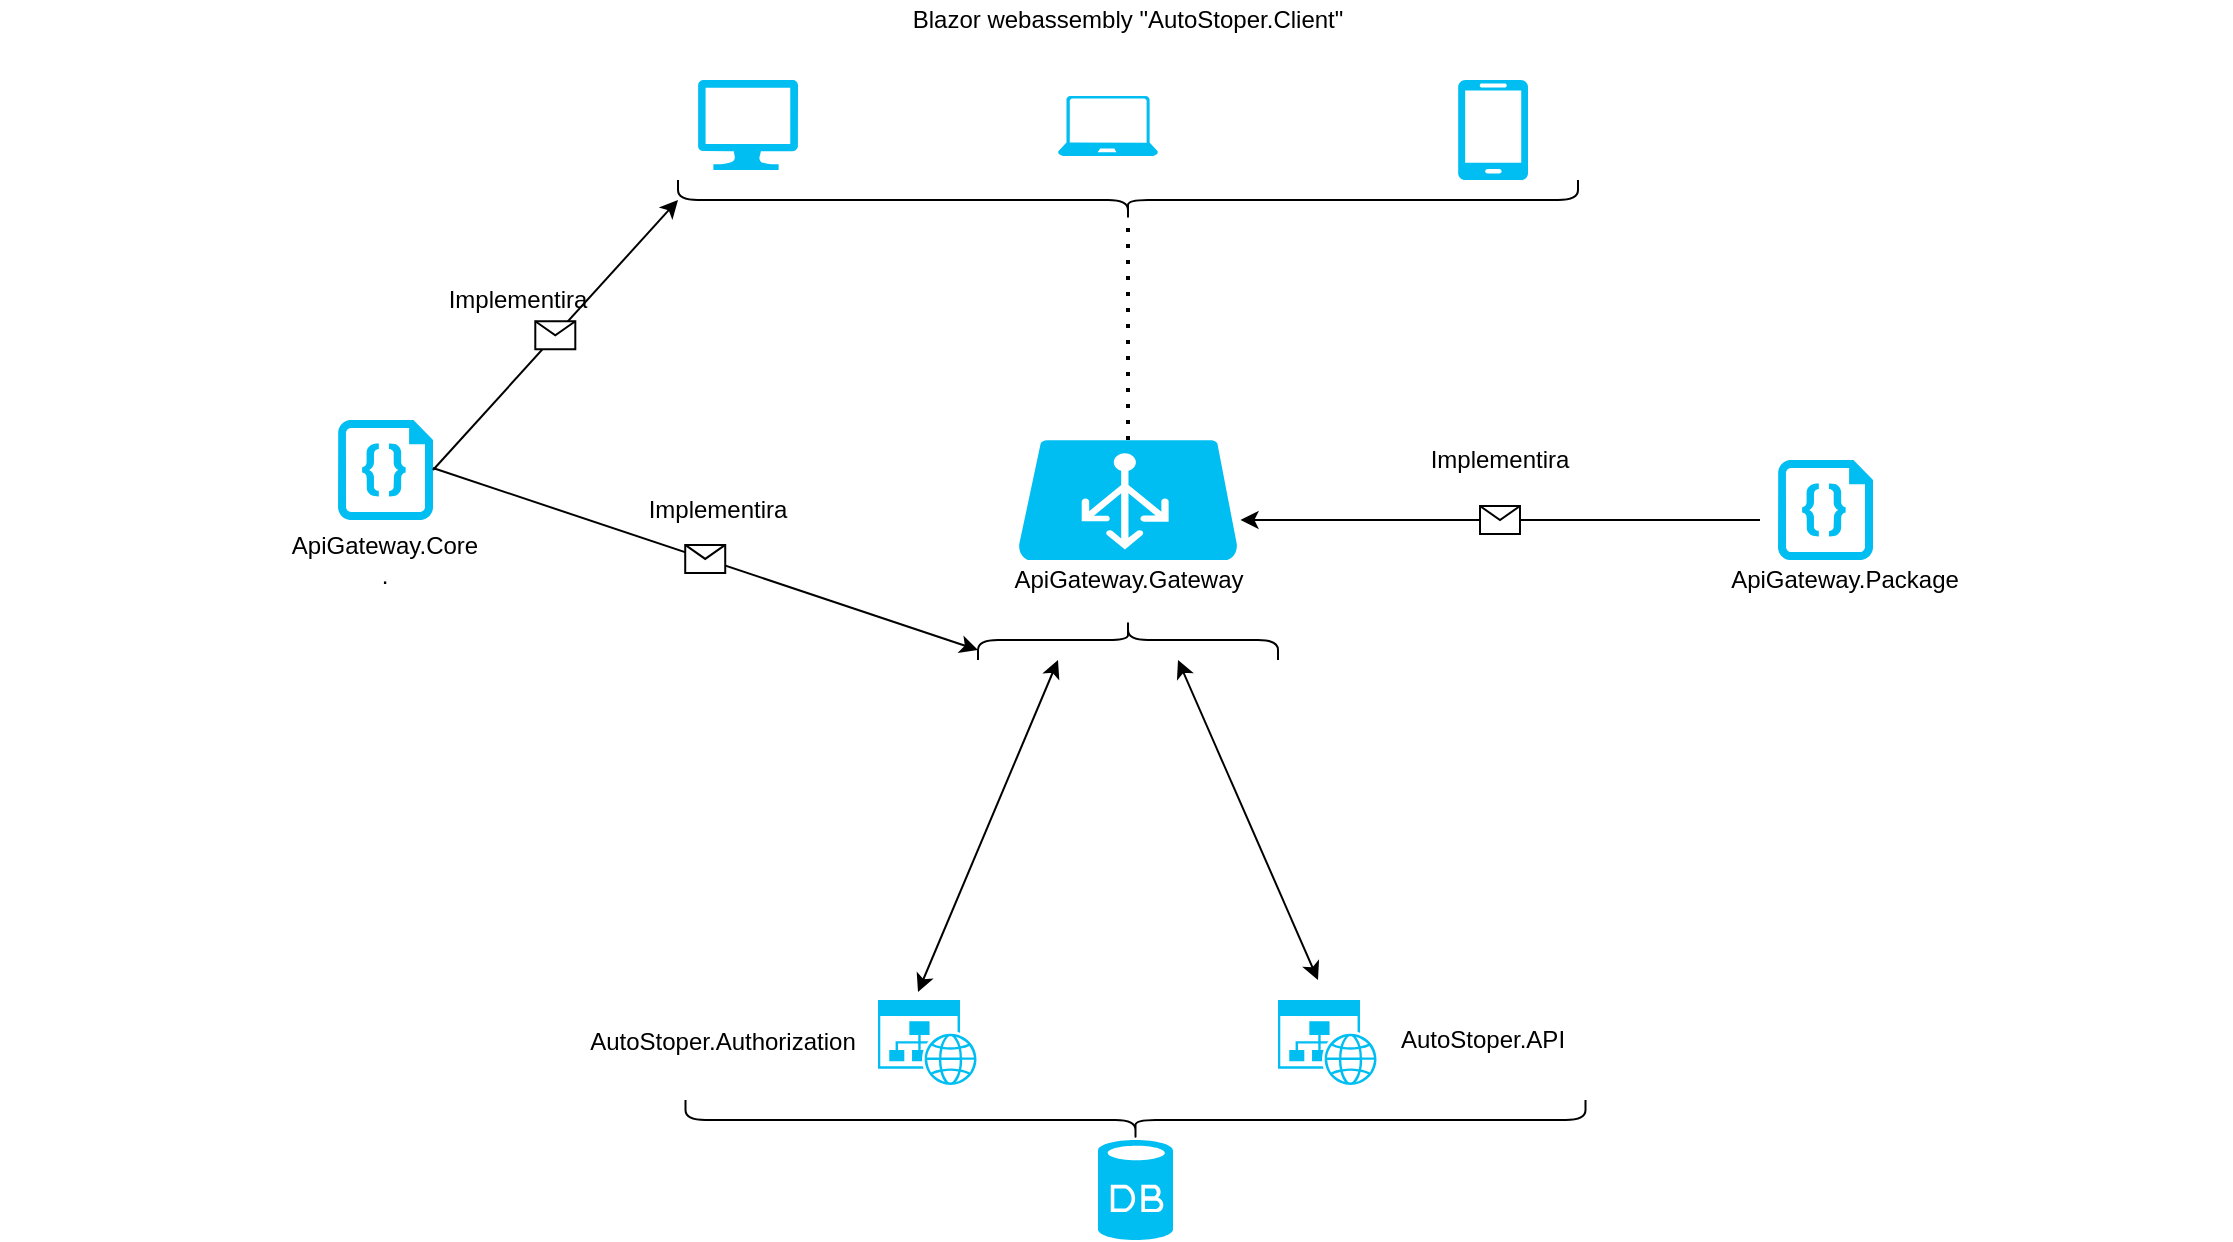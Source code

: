 <mxfile version="14.7.6" type="device"><diagram id="7gcUSTIZ7YSJ5vT40chW" name="Page-1"><mxGraphModel dx="1422" dy="762" grid="1" gridSize="10" guides="1" tooltips="1" connect="1" arrows="1" fold="1" page="1" pageScale="1" pageWidth="1169" pageHeight="827" math="0" shadow="0"><root><mxCell id="0"/><mxCell id="1" parent="0"/><mxCell id="344xUmXYEMaR0IBjauL_-1" value="" style="verticalLabelPosition=bottom;html=1;verticalAlign=top;align=center;strokeColor=none;fillColor=#00BEF2;shape=mxgraph.azure.computer;pointerEvents=1;" vertex="1" parent="1"><mxGeometry x="390" y="100" width="50" height="45" as="geometry"/></mxCell><mxCell id="344xUmXYEMaR0IBjauL_-2" value="" style="verticalLabelPosition=bottom;html=1;verticalAlign=top;align=center;strokeColor=none;fillColor=#00BEF2;shape=mxgraph.azure.laptop;pointerEvents=1;" vertex="1" parent="1"><mxGeometry x="570" y="108" width="50" height="30" as="geometry"/></mxCell><mxCell id="344xUmXYEMaR0IBjauL_-3" value="" style="verticalLabelPosition=bottom;html=1;verticalAlign=top;align=center;strokeColor=none;fillColor=#00BEF2;shape=mxgraph.azure.mobile;pointerEvents=1;" vertex="1" parent="1"><mxGeometry x="770" y="100" width="35" height="50" as="geometry"/></mxCell><mxCell id="344xUmXYEMaR0IBjauL_-4" value="" style="shape=curlyBracket;whiteSpace=wrap;html=1;rounded=1;direction=north;" vertex="1" parent="1"><mxGeometry x="380" y="150" width="450" height="20" as="geometry"/></mxCell><mxCell id="344xUmXYEMaR0IBjauL_-5" value="Blazor webassembly &quot;AutoStoper.Client&quot;" style="text;html=1;strokeColor=none;fillColor=none;align=center;verticalAlign=middle;whiteSpace=wrap;rounded=0;" vertex="1" parent="1"><mxGeometry x="390" y="60" width="430" height="20" as="geometry"/></mxCell><mxCell id="344xUmXYEMaR0IBjauL_-7" value="" style="endArrow=none;dashed=1;html=1;dashPattern=1 3;strokeWidth=2;entryX=0.1;entryY=0.5;entryDx=0;entryDy=0;entryPerimeter=0;" edge="1" parent="1" target="344xUmXYEMaR0IBjauL_-4"><mxGeometry width="50" height="50" relative="1" as="geometry"><mxPoint x="605" y="280" as="sourcePoint"/><mxPoint x="610" y="160" as="targetPoint"/></mxGeometry></mxCell><mxCell id="344xUmXYEMaR0IBjauL_-8" value="" style="verticalLabelPosition=bottom;html=1;verticalAlign=top;align=center;strokeColor=none;fillColor=#00BEF2;shape=mxgraph.azure.code_file;pointerEvents=1;" vertex="1" parent="1"><mxGeometry x="210" y="270" width="47.5" height="50" as="geometry"/></mxCell><mxCell id="344xUmXYEMaR0IBjauL_-9" value="" style="verticalLabelPosition=bottom;html=1;verticalAlign=top;align=center;strokeColor=none;fillColor=#00BEF2;shape=mxgraph.azure.code_file;pointerEvents=1;" vertex="1" parent="1"><mxGeometry x="930" y="290" width="47.5" height="50" as="geometry"/></mxCell><mxCell id="344xUmXYEMaR0IBjauL_-11" value="" style="verticalLabelPosition=bottom;html=1;verticalAlign=top;align=center;strokeColor=none;fillColor=#00BEF2;shape=mxgraph.azure.azure_load_balancer;" vertex="1" parent="1"><mxGeometry x="550" y="280" width="110" height="60" as="geometry"/></mxCell><mxCell id="344xUmXYEMaR0IBjauL_-12" value="ApiGateway.Gateway" style="text;html=1;strokeColor=none;fillColor=none;align=center;verticalAlign=middle;whiteSpace=wrap;rounded=0;" vertex="1" parent="1"><mxGeometry x="412.5" y="340" width="385" height="20" as="geometry"/></mxCell><mxCell id="344xUmXYEMaR0IBjauL_-15" value="ApiGateway.Package" style="text;html=1;strokeColor=none;fillColor=none;align=center;verticalAlign=middle;whiteSpace=wrap;rounded=0;" vertex="1" parent="1"><mxGeometry x="771.25" y="340" width="385" height="20" as="geometry"/></mxCell><mxCell id="344xUmXYEMaR0IBjauL_-16" value="ApiGateway.Core&lt;br&gt;." style="text;html=1;strokeColor=none;fillColor=none;align=center;verticalAlign=middle;whiteSpace=wrap;rounded=0;" vertex="1" parent="1"><mxGeometry x="41.25" y="330" width="385" height="20" as="geometry"/></mxCell><mxCell id="344xUmXYEMaR0IBjauL_-17" value="" style="endArrow=classic;html=1;exitX=1;exitY=0.5;exitDx=0;exitDy=0;exitPerimeter=0;entryX=0.5;entryY=0;entryDx=0;entryDy=0;" edge="1" parent="1" source="344xUmXYEMaR0IBjauL_-8" target="344xUmXYEMaR0IBjauL_-4"><mxGeometry relative="1" as="geometry"><mxPoint x="530" y="380" as="sourcePoint"/><mxPoint x="630" y="380" as="targetPoint"/></mxGeometry></mxCell><mxCell id="344xUmXYEMaR0IBjauL_-18" value="" style="shape=message;html=1;outlineConnect=0;" vertex="1" parent="344xUmXYEMaR0IBjauL_-17"><mxGeometry width="20" height="14" relative="1" as="geometry"><mxPoint x="-10" y="-7" as="offset"/></mxGeometry></mxCell><mxCell id="344xUmXYEMaR0IBjauL_-19" value="Implementira&lt;br&gt;" style="text;html=1;strokeColor=none;fillColor=none;align=center;verticalAlign=middle;whiteSpace=wrap;rounded=0;" vertex="1" parent="1"><mxGeometry x="280" y="200" width="40" height="20" as="geometry"/></mxCell><mxCell id="344xUmXYEMaR0IBjauL_-21" value="" style="endArrow=classic;html=1;" edge="1" parent="1"><mxGeometry relative="1" as="geometry"><mxPoint x="921" y="320" as="sourcePoint"/><mxPoint x="661.25" y="320" as="targetPoint"/></mxGeometry></mxCell><mxCell id="344xUmXYEMaR0IBjauL_-22" value="" style="shape=message;html=1;outlineConnect=0;" vertex="1" parent="344xUmXYEMaR0IBjauL_-21"><mxGeometry width="20" height="14" relative="1" as="geometry"><mxPoint x="-10" y="-7" as="offset"/></mxGeometry></mxCell><mxCell id="344xUmXYEMaR0IBjauL_-23" value="Implementira&lt;br&gt;" style="text;html=1;strokeColor=none;fillColor=none;align=center;verticalAlign=middle;whiteSpace=wrap;rounded=0;" vertex="1" parent="1"><mxGeometry x="771.25" y="280" width="40" height="20" as="geometry"/></mxCell><mxCell id="344xUmXYEMaR0IBjauL_-24" value="" style="endArrow=classic;startArrow=classic;html=1;" edge="1" parent="1"><mxGeometry width="50" height="50" relative="1" as="geometry"><mxPoint x="500" y="556" as="sourcePoint"/><mxPoint x="570" y="390" as="targetPoint"/></mxGeometry></mxCell><mxCell id="344xUmXYEMaR0IBjauL_-25" value="" style="endArrow=classic;startArrow=classic;html=1;" edge="1" parent="1"><mxGeometry width="50" height="50" relative="1" as="geometry"><mxPoint x="700" y="550" as="sourcePoint"/><mxPoint x="630" y="390" as="targetPoint"/></mxGeometry></mxCell><mxCell id="344xUmXYEMaR0IBjauL_-26" value="" style="endArrow=classic;html=1;exitX=1;exitY=0.5;exitDx=0;exitDy=0;exitPerimeter=0;entryX=0.75;entryY=1;entryDx=0;entryDy=0;" edge="1" parent="1" target="344xUmXYEMaR0IBjauL_-30"><mxGeometry relative="1" as="geometry"><mxPoint x="257.5" y="294" as="sourcePoint"/><mxPoint x="517.5" y="414" as="targetPoint"/></mxGeometry></mxCell><mxCell id="344xUmXYEMaR0IBjauL_-27" value="" style="shape=message;html=1;outlineConnect=0;" vertex="1" parent="344xUmXYEMaR0IBjauL_-26"><mxGeometry width="20" height="14" relative="1" as="geometry"><mxPoint x="-10" y="-7" as="offset"/></mxGeometry></mxCell><mxCell id="344xUmXYEMaR0IBjauL_-30" value="" style="shape=curlyBracket;whiteSpace=wrap;html=1;rounded=1;direction=south;" vertex="1" parent="1"><mxGeometry x="530" y="370" width="150" height="20" as="geometry"/></mxCell><mxCell id="344xUmXYEMaR0IBjauL_-31" value="" style="verticalLabelPosition=bottom;html=1;verticalAlign=top;align=center;strokeColor=none;fillColor=#00BEF2;shape=mxgraph.azure.database;" vertex="1" parent="1"><mxGeometry x="590" y="630" width="37.5" height="50" as="geometry"/></mxCell><mxCell id="344xUmXYEMaR0IBjauL_-34" value="" style="verticalLabelPosition=bottom;html=1;verticalAlign=top;align=center;strokeColor=none;fillColor=#00BEF2;shape=mxgraph.azure.website_generic;pointerEvents=1;" vertex="1" parent="1"><mxGeometry x="480" y="560" width="50" height="42.5" as="geometry"/></mxCell><mxCell id="344xUmXYEMaR0IBjauL_-35" value="" style="verticalLabelPosition=bottom;html=1;verticalAlign=top;align=center;strokeColor=none;fillColor=#00BEF2;shape=mxgraph.azure.website_generic;pointerEvents=1;" vertex="1" parent="1"><mxGeometry x="680" y="560" width="50" height="42.5" as="geometry"/></mxCell><mxCell id="344xUmXYEMaR0IBjauL_-39" value="" style="shape=curlyBracket;whiteSpace=wrap;html=1;rounded=1;direction=north;" vertex="1" parent="1"><mxGeometry x="383.75" y="610" width="450" height="20" as="geometry"/></mxCell><mxCell id="344xUmXYEMaR0IBjauL_-40" value="AutoStoper.API" style="text;html=1;strokeColor=none;fillColor=none;align=center;verticalAlign=middle;whiteSpace=wrap;rounded=0;" vertex="1" parent="1"><mxGeometry x="590" y="570" width="385" height="20" as="geometry"/></mxCell><mxCell id="344xUmXYEMaR0IBjauL_-41" value="AutoStoper.Authorization" style="text;html=1;strokeColor=none;fillColor=none;align=center;verticalAlign=middle;whiteSpace=wrap;rounded=0;" vertex="1" parent="1"><mxGeometry x="210" y="571.25" width="385" height="20" as="geometry"/></mxCell><mxCell id="344xUmXYEMaR0IBjauL_-42" value="Implementira&lt;br&gt;" style="text;html=1;strokeColor=none;fillColor=none;align=center;verticalAlign=middle;whiteSpace=wrap;rounded=0;" vertex="1" parent="1"><mxGeometry x="380" y="305" width="40" height="20" as="geometry"/></mxCell></root></mxGraphModel></diagram></mxfile>
